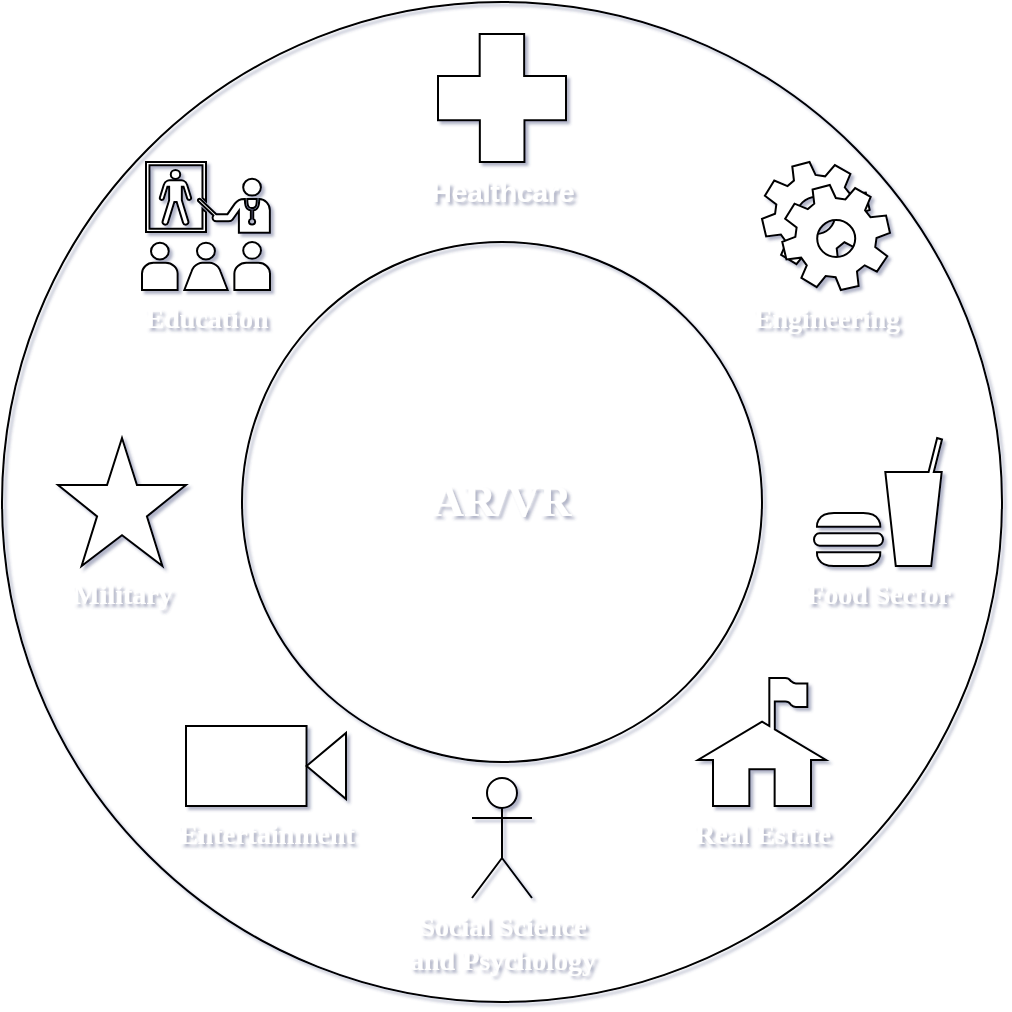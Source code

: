 <mxfile version="12.4.2" type="device" pages="1"><diagram name="Page-1" id="3e8102d1-ef87-2e61-34e1-82d9a586fe2e"><mxGraphModel dx="919" dy="736" grid="1" gridSize="14" guides="1" tooltips="1" connect="1" arrows="1" fold="1" page="1" pageScale="1" pageWidth="1100" pageHeight="850" background="none" math="0" shadow="1"><root><mxCell id="0"/><mxCell id="1" parent="0"/><mxCell id="70666756c84bb93c-1" value="" style="ellipse;whiteSpace=wrap;html=1;rounded=0;shadow=0;comic=0;strokeWidth=1;fontFamily=Verdana;fontSize=14;strokeColor=#000000;fillColor=none;fontColor=#000000;labelBackgroundColor=none;labelBorderColor=none;" parent="1" vertex="1"><mxGeometry x="280" y="110" width="500" height="500" as="geometry"/></mxCell><mxCell id="70666756c84bb93c-2" value="AR/VR" style="ellipse;whiteSpace=wrap;html=1;rounded=0;shadow=0;comic=0;strokeWidth=1;fontFamily=Verdana;fontSize=22;strokeColor=#000000;fillColor=none;fontColor=#FFFFFF;fontStyle=1;labelBackgroundColor=none;" parent="1" vertex="1"><mxGeometry x="400" y="230" width="260" height="260" as="geometry"/></mxCell><mxCell id="IDgedpOHH7LkQRakTZHp-4" value="&lt;font style=&quot;font-size: 14px&quot;&gt;&lt;b&gt;Healthcare&lt;/b&gt;&lt;/font&gt;" style="shape=mxgraph.signs.healthcare.first_aid;html=1;pointerEvents=1;fillColor=#FFFFFF;strokeColor=#000000;verticalLabelPosition=bottom;verticalAlign=top;align=center;fontColor=#FFFFFF;" parent="1" vertex="1"><mxGeometry x="498" y="126" width="64" height="64" as="geometry"/></mxCell><mxCell id="IDgedpOHH7LkQRakTZHp-11" value="&lt;font face=&quot;Verdana&quot; style=&quot;font-size: 14px&quot;&gt;&lt;b&gt;Food Sector&lt;/b&gt;&lt;/font&gt;" style="shape=mxgraph.signs.food.fast_food;html=1;pointerEvents=1;fillColor=#FFFFFF;strokeColor=#000000;verticalLabelPosition=bottom;verticalAlign=top;align=center;fontColor=#FFFFFF;" parent="1" vertex="1"><mxGeometry x="686" y="328" width="64" height="64" as="geometry"/></mxCell><mxCell id="IDgedpOHH7LkQRakTZHp-13" value="&lt;font face=&quot;Verdana&quot;&gt;&lt;span style=&quot;font-size: 14px&quot;&gt;&lt;b&gt;Entertainment&lt;/b&gt;&lt;/span&gt;&lt;/font&gt;" style="shape=mxgraph.signs.tech.video_camera;html=1;pointerEvents=1;fillColor=#FFFFFF;strokeColor=#000000;verticalLabelPosition=bottom;verticalAlign=top;align=center;fontColor=#FFFFFF;" parent="1" vertex="1"><mxGeometry x="372" y="472" width="80" height="40" as="geometry"/></mxCell><mxCell id="IDgedpOHH7LkQRakTZHp-14" value="&lt;font style=&quot;font-size: 14px&quot; face=&quot;Verdana&quot;&gt;&lt;b&gt;Education&lt;/b&gt;&lt;/font&gt;" style="shape=mxgraph.signs.healthcare.health_education;html=1;pointerEvents=1;fillColor=#FFFFFF;strokeColor=#000000;verticalLabelPosition=bottom;verticalAlign=top;align=center;fontColor=#FFFFFF;" parent="1" vertex="1"><mxGeometry x="350" y="190" width="64" height="64" as="geometry"/></mxCell><mxCell id="IDgedpOHH7LkQRakTZHp-15" value="&lt;font face=&quot;Verdana&quot; style=&quot;font-size: 14px&quot;&gt;&lt;b&gt;Engineering&lt;/b&gt;&lt;/font&gt;" style="shape=mxgraph.bpmn.service_task;html=1;outlineConnect=0;fillColor=#FFFFFF;fontColor=#FFFFFF;labelPosition=center;verticalLabelPosition=bottom;align=center;verticalAlign=top;strokeColor=#000000;" parent="1" vertex="1"><mxGeometry x="660" y="190" width="64" height="64" as="geometry"/></mxCell><mxCell id="IDgedpOHH7LkQRakTZHp-20" value="&lt;font face=&quot;Verdana&quot; style=&quot;font-size: 14px&quot;&gt;&lt;b&gt;Military&lt;/b&gt;&lt;/font&gt;" style="verticalLabelPosition=bottom;verticalAlign=top;html=1;shape=mxgraph.basic.star;strokeColor=#000000;fillColor=#FFFFFF;fontColor=#FFFFFF;" parent="1" vertex="1"><mxGeometry x="308" y="328" width="64" height="64" as="geometry"/></mxCell><mxCell id="IDgedpOHH7LkQRakTZHp-21" value="&lt;font face=&quot;Verdana&quot; style=&quot;font-size: 14px&quot;&gt;&lt;b&gt;Real Estate&lt;/b&gt;&lt;/font&gt;" style="shape=mxgraph.signs.sports.ranger_station_1;html=1;pointerEvents=1;fillColor=#FFFFFF;strokeColor=#000000;verticalLabelPosition=bottom;verticalAlign=top;align=center;fontColor=#FFFFFF;" parent="1" vertex="1"><mxGeometry x="628" y="448" width="64" height="64" as="geometry"/></mxCell><mxCell id="vUb071Z0tzvvK2ngHeMr-3" value="&lt;font face=&quot;Verdana&quot; style=&quot;font-size: 14px&quot; color=&quot;#ffffff&quot;&gt;&lt;b&gt;Social Science &lt;br&gt;and Psychology&lt;/b&gt;&lt;/font&gt;" style="shape=umlActor;verticalLabelPosition=bottom;labelBackgroundColor=none;verticalAlign=top;html=1;outlineConnect=0;" vertex="1" parent="1"><mxGeometry x="515" y="498" width="30" height="60" as="geometry"/></mxCell></root></mxGraphModel></diagram></mxfile>